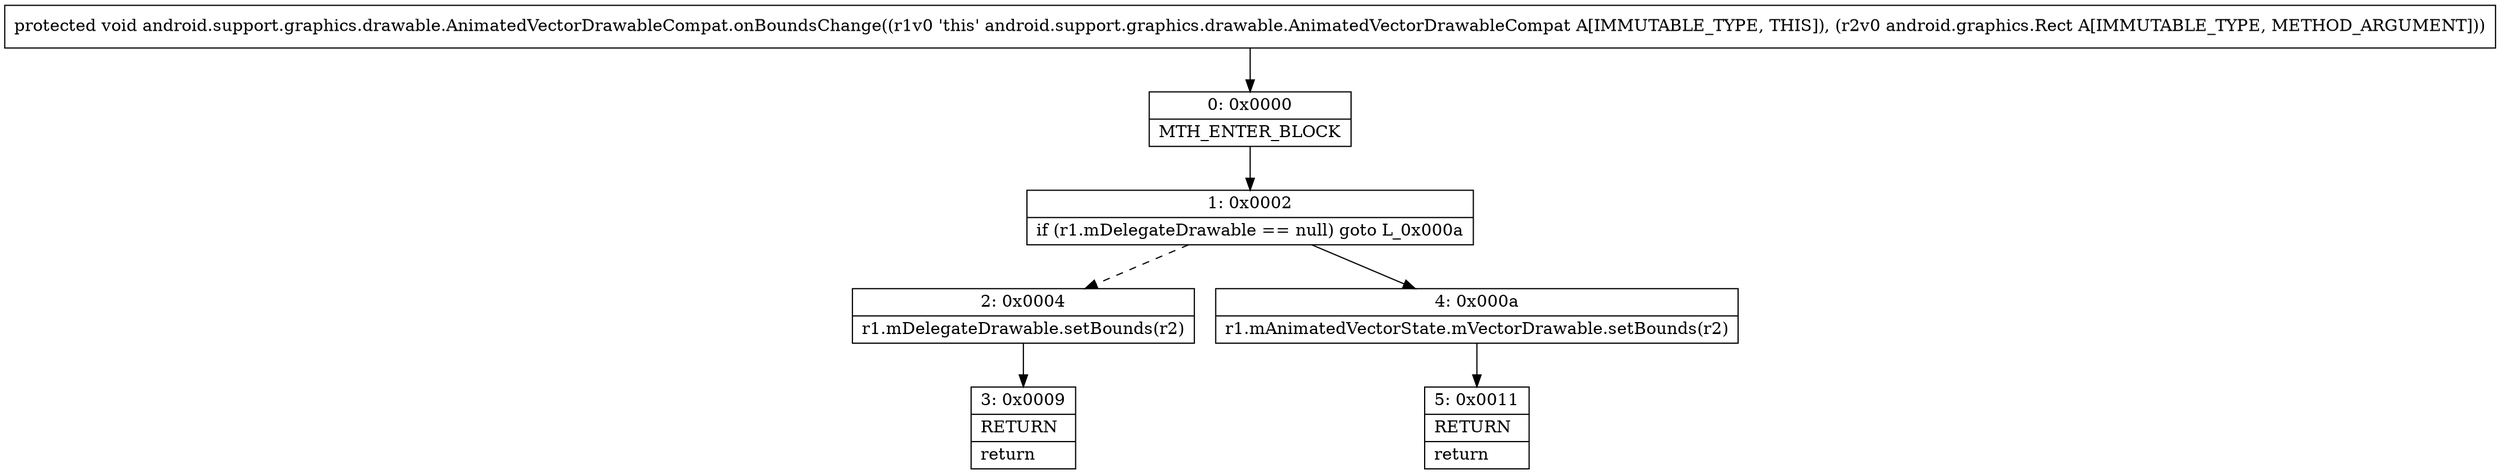 digraph "CFG forandroid.support.graphics.drawable.AnimatedVectorDrawableCompat.onBoundsChange(Landroid\/graphics\/Rect;)V" {
Node_0 [shape=record,label="{0\:\ 0x0000|MTH_ENTER_BLOCK\l}"];
Node_1 [shape=record,label="{1\:\ 0x0002|if (r1.mDelegateDrawable == null) goto L_0x000a\l}"];
Node_2 [shape=record,label="{2\:\ 0x0004|r1.mDelegateDrawable.setBounds(r2)\l}"];
Node_3 [shape=record,label="{3\:\ 0x0009|RETURN\l|return\l}"];
Node_4 [shape=record,label="{4\:\ 0x000a|r1.mAnimatedVectorState.mVectorDrawable.setBounds(r2)\l}"];
Node_5 [shape=record,label="{5\:\ 0x0011|RETURN\l|return\l}"];
MethodNode[shape=record,label="{protected void android.support.graphics.drawable.AnimatedVectorDrawableCompat.onBoundsChange((r1v0 'this' android.support.graphics.drawable.AnimatedVectorDrawableCompat A[IMMUTABLE_TYPE, THIS]), (r2v0 android.graphics.Rect A[IMMUTABLE_TYPE, METHOD_ARGUMENT])) }"];
MethodNode -> Node_0;
Node_0 -> Node_1;
Node_1 -> Node_2[style=dashed];
Node_1 -> Node_4;
Node_2 -> Node_3;
Node_4 -> Node_5;
}

